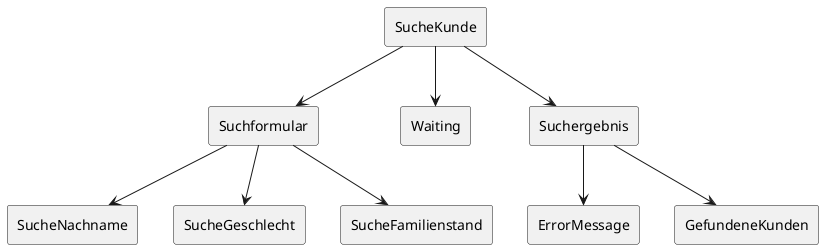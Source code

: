 ' Copyright (C) 2022 - present Juergen Zimmermann, Hochschule Karlsruhe
'
' This program is free software: you can redistribute it and/or modify
' it under the terms of the GNU General Public License as published by
' the Free Software Foundation, either version 3 of the License, or
' (at your option) any later version.
'
' This program is distributed in the hope that it will be useful,
' but WITHOUT ANY WARRANTY; without even the implied warranty of
' MERCHANTABILITY or FITNESS FOR A PARTICULAR PURPOSE.  See the
' GNU General Public License for more details.
'
' You should have received a copy of the GNU General Public License
' along with this program.  If not, see <https://www.gnu.org/licenses/>.

' Preview durch <Alt>d

@startuml SucheKunde

'top to bottom direction

rectangle SucheKunde
rectangle Suchformular
rectangle Waiting
rectangle Suchergebnis

SucheKunde --> Suchformular
SucheKunde --> Waiting
SucheKunde --> Suchergebnis

rectangle SucheNachname
rectangle SucheGeschlecht
rectangle SucheFamilienstand

Suchformular --> SucheNachname
Suchformular --> SucheGeschlecht
Suchformular --> SucheFamilienstand

rectangle ErrorMessage
rectangle GefundeneKunden

Suchergebnis --> ErrorMessage
Suchergebnis --> GefundeneKunden

@enduml
